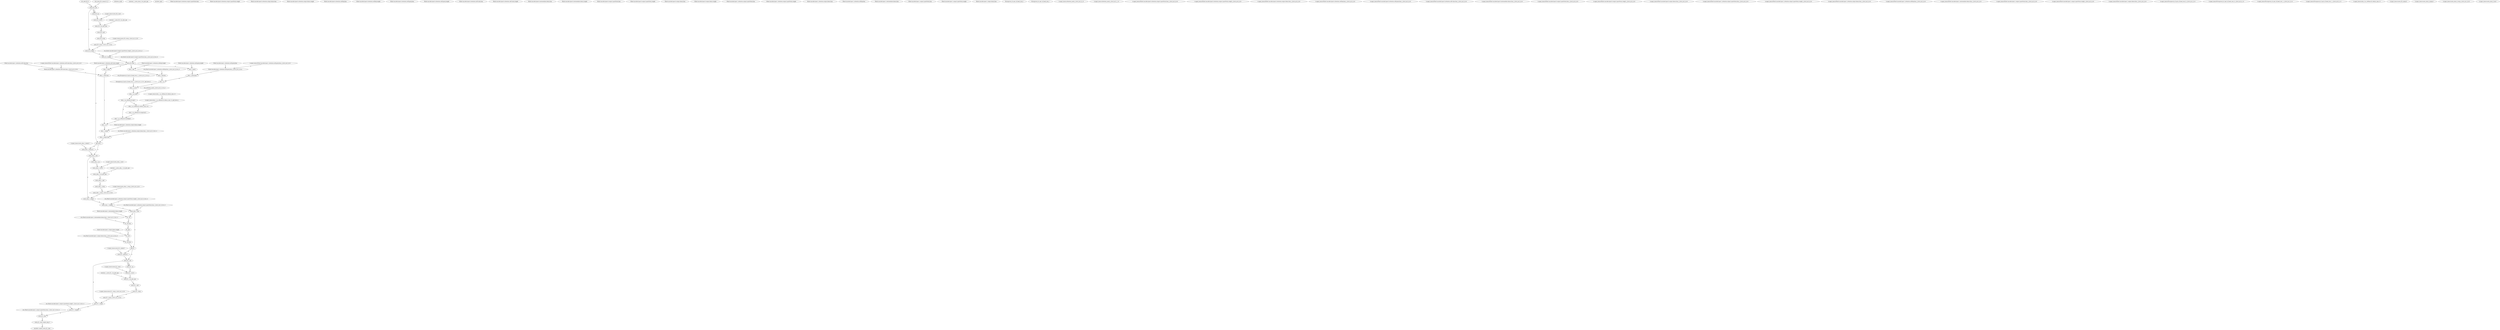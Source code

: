 digraph G {
0[label="add_ff_1"] [is_queue="0"];
1[label="add_mha_1"] [is_queue="0"];
2[label="ff.bert.encoder.layer.1.attention.self.query.bias_s_brcst_m2_0_0.lc1"] [is_queue="0"];
3[label="ff.bert.encoder.layer.1.attention.self.value.bias_s_brcst_m2_0_0.lc1"] [is_queue="0"];
4[label="ff.reciprocal_of_sqrt_of_head_size_1_s_brcst_m1_0_2.lc1_splt_brcst_2"] [is_queue="0"];
5[label="ff1_gelu"] [is_queue="0"];
6[label="ff_1_ff1"] [is_queue="0"];
7[label="ff_1_ff1.bias"] [is_queue="0"];
8[label="ff_1_ff2"] [is_queue="0"];
9[label="ff_1_ff2.bias"] [is_queue="0"];
10[label="lc.input_tensor.mha_1_as_softmax.dc.reduce_sum.1.0_splt_brcst_1"] [is_queue="0"];
11[label="mha_1_ac"] [is_queue="0"];
12[label="mha_1_as"] [is_queue="0"];
13[label="mha_1_as_div"] [is_queue="0"];
14[label="mha_1_as_mask"] [is_queue="0"];
15[label="mha_1_as_softmax.dc.exp.0"] [is_queue="0"];
16[label="mha_1_as_softmax.dc.multiply.3"] [is_queue="0"];
17[label="mha_1_as_softmax.dc.reciprocal.2"] [is_queue="0"];
18[label="mha_1_as_softmax.dc.reduce_sum.1.lc1"] [is_queue="0"];
19[label="mha_1_key"] [is_queue="0"];
20[label="mha_1_key.bias"] [is_queue="0"];
21[label="mha_1_output"] [is_queue="0"];
22[label="mha_1_output.bias"] [is_queue="0"];
23[label="mha_1_query"] [is_queue="0"];
24[label="mha_1_query.bias"] [is_queue="0"];
25[label="mha_1_value"] [is_queue="0"];
26[label="mha_1_value.bias"] [is_queue="0"];
27[label="norm_ff_0_bias"] [is_queue="0"];
28[label="norm_ff_0_output"] [is_queue="0"];
29[label="norm_ff_0_recip"] [is_queue="0"];
30[label="norm_ff_0_recip_s_brcst_m1_0_0.lc1"] [is_queue="0"];
31[label="norm_ff_0_sq"] [is_queue="0"];
32[label="norm_ff_0_sqrt"] [is_queue="0"];
33[label="norm_ff_0_sub"] [is_queue="0"];
34[label="norm_ff_0_var.lc1"] [is_queue="0"];
35[label="norm_ff_0_var_plus_eps"] [is_queue="0"];
36[label="norm_ff_0_weights"] [is_queue="0"];
37[label="norm_ff_1_bias"] [is_queue="0"];
38[label="norm_ff_1_bias_output_nop_0"] [is_queue="0"];
39[label="norm_ff_1_mean.lc1"] [is_queue="0"];
40[label="norm_ff_1_output"] [is_queue="0"];
41[label="norm_ff_1_recip"] [is_queue="0"];
42[label="norm_ff_1_recip_s_brcst_m1_0_0.lc1"] [is_queue="0"];
43[label="norm_ff_1_sq"] [is_queue="0"];
44[label="norm_ff_1_sqrt"] [is_queue="0"];
45[label="norm_ff_1_sub"] [is_queue="0"];
46[label="norm_ff_1_var.lc1"] [is_queue="0"];
47[label="norm_ff_1_var_plus_eps"] [is_queue="0"];
48[label="norm_ff_1_weights"] [is_queue="0"];
49[label="norm_mha_1_bias"] [is_queue="0"];
50[label="norm_mha_1_mean.lc1"] [is_queue="0"];
51[label="norm_mha_1_output"] [is_queue="0"];
52[label="norm_mha_1_recip"] [is_queue="0"];
53[label="norm_mha_1_recip_s_brcst_m1_0_0.lc1"] [is_queue="0"];
54[label="norm_mha_1_sq"] [is_queue="0"];
55[label="norm_mha_1_sqrt"] [is_queue="0"];
56[label="norm_mha_1_sub"] [is_queue="0"];
57[label="norm_mha_1_var.lc1"] [is_queue="0"];
58[label="norm_mha_1_var_plus_eps"] [is_queue="0"];
59[label="norm_mha_1_weights"] [is_queue="0"];
60[label="attention_mask"] [is_queue="1"];
61[label="constant_1_norm_ff_0_var_plus_eps"] [is_queue="1"];
62[label="constant_1_norm_ff_1_var_plus_eps"] [is_queue="1"];
63[label="constant_1_norm_mha_0_var_plus_eps"] [is_queue="1"];
64[label="constant_1_norm_mha_1_var_plus_eps"] [is_queue="1"];
65[label="e2e_add_ff_0_0"] [is_queue="1"];
66[label="e2e_attention_mask_s_brcst_m2_0_1.lc1_0"] [is_queue="1"];
67[label="e2e_ff.bert.encoder.layer.0.output.LayerNorm.bias_s_brcst_m2_0_0.lc1_0"] [is_queue="1"];
68[label="e2e_ff.bert.encoder.layer.0.output.LayerNorm.weight_s_brcst_m2_0_0.lc1_0"] [is_queue="1"];
69[label="e2e_ff.bert.encoder.layer.1.attention.output.LayerNorm.bias_s_brcst_m2_0_0.lc1_0"] [is_queue="1"];
70[label="e2e_ff.bert.encoder.layer.1.attention.output.LayerNorm.weight_s_brcst_m2_0_0.lc1_0"] [is_queue="1"];
71[label="e2e_ff.bert.encoder.layer.1.attention.output.dense.bias_s_brcst_m2_0_0.lc1_0"] [is_queue="1"];
72[label="e2e_ff.bert.encoder.layer.1.attention.self.key.bias_s_brcst_m2_0_0.lc1_0"] [is_queue="1"];
73[label="e2e_ff.bert.encoder.layer.1.intermediate.dense.bias_s_brcst_m2_0_0.lc1_0"] [is_queue="1"];
74[label="e2e_ff.bert.encoder.layer.1.output.LayerNorm.bias_s_brcst_m2_0_0.lc1_0"] [is_queue="1"];
75[label="e2e_ff.bert.encoder.layer.1.output.LayerNorm.weight_s_brcst_m2_0_0.lc1_0"] [is_queue="1"];
76[label="e2e_ff.bert.encoder.layer.1.output.dense.bias_s_brcst_m2_0_0.lc1_0"] [is_queue="1"];
77[label="e2e_ff.reciprocal_of_sqrt_of_head_size_1_s_brcst_m1_0_2.lc1_0"] [is_queue="1"];
78[label="e2e_norm_ff_0_mean.lc1_0"] [is_queue="1"];
79[label="encoder1.output_norm_ff_1_bias"] [is_queue="1"];
80[label="encoder_input"] [is_queue="1"];
81[label="ff.bert.encoder.layer.0.attention.output.LayerNorm.bias"] [is_queue="1"];
82[label="ff.bert.encoder.layer.0.attention.output.LayerNorm.weight"] [is_queue="1"];
83[label="ff.bert.encoder.layer.0.attention.output.dense.bias"] [is_queue="1"];
84[label="ff.bert.encoder.layer.0.attention.output.dense.weight"] [is_queue="1"];
85[label="ff.bert.encoder.layer.0.attention.self.key.bias"] [is_queue="1"];
86[label="ff.bert.encoder.layer.0.attention.self.key.weight"] [is_queue="1"];
87[label="ff.bert.encoder.layer.0.attention.self.query.bias"] [is_queue="1"];
88[label="ff.bert.encoder.layer.0.attention.self.query.weight"] [is_queue="1"];
89[label="ff.bert.encoder.layer.0.attention.self.value.bias"] [is_queue="1"];
90[label="ff.bert.encoder.layer.0.attention.self.value.weight"] [is_queue="1"];
91[label="ff.bert.encoder.layer.0.intermediate.dense.bias"] [is_queue="1"];
92[label="ff.bert.encoder.layer.0.intermediate.dense.weight"] [is_queue="1"];
93[label="ff.bert.encoder.layer.0.output.LayerNorm.bias"] [is_queue="1"];
94[label="ff.bert.encoder.layer.0.output.LayerNorm.weight"] [is_queue="1"];
95[label="ff.bert.encoder.layer.0.output.dense.bias"] [is_queue="1"];
96[label="ff.bert.encoder.layer.0.output.dense.weight"] [is_queue="1"];
97[label="ff.bert.encoder.layer.1.attention.output.LayerNorm.bias"] [is_queue="1"];
98[label="ff.bert.encoder.layer.1.attention.output.LayerNorm.weight"] [is_queue="1"];
99[label="ff.bert.encoder.layer.1.attention.output.dense.bias"] [is_queue="1"];
100[label="ff.bert.encoder.layer.1.attention.output.dense.weight"] [is_queue="1"];
101[label="ff.bert.encoder.layer.1.attention.self.key.bias"] [is_queue="1"];
102[label="ff.bert.encoder.layer.1.attention.self.key.weight"] [is_queue="1"];
103[label="ff.bert.encoder.layer.1.attention.self.query.bias"] [is_queue="1"];
104[label="ff.bert.encoder.layer.1.attention.self.query.weight"] [is_queue="1"];
105[label="ff.bert.encoder.layer.1.attention.self.value.bias"] [is_queue="1"];
106[label="ff.bert.encoder.layer.1.attention.self.value.weight"] [is_queue="1"];
107[label="ff.bert.encoder.layer.1.intermediate.dense.bias"] [is_queue="1"];
108[label="ff.bert.encoder.layer.1.intermediate.dense.weight"] [is_queue="1"];
109[label="ff.bert.encoder.layer.1.output.LayerNorm.bias"] [is_queue="1"];
110[label="ff.bert.encoder.layer.1.output.LayerNorm.weight"] [is_queue="1"];
111[label="ff.bert.encoder.layer.1.output.dense.bias"] [is_queue="1"];
112[label="ff.bert.encoder.layer.1.output.dense.weight"] [is_queue="1"];
113[label="ff.reciprocal_of_sqrt_of_head_size_0"] [is_queue="1"];
114[label="ff.reciprocal_of_sqrt_of_head_size_1"] [is_queue="1"];
115[label="lc.input_tensor.attention_mask_s_brcst_m2_0_1.0"] [is_queue="1"];
116[label="lc.input_tensor.attention_mask_s_brcst_m2_1_1.0"] [is_queue="1"];
117[label="lc.input_tensor.ff.bert.encoder.layer.0.attention.output.LayerNorm.bias_s_brcst_m2_0_0.0"] [is_queue="1"];
118[label="lc.input_tensor.ff.bert.encoder.layer.0.attention.output.LayerNorm.weight_s_brcst_m2_0_0.0"] [is_queue="1"];
119[label="lc.input_tensor.ff.bert.encoder.layer.0.attention.output.dense.bias_s_brcst_m2_0_0.0"] [is_queue="1"];
120[label="lc.input_tensor.ff.bert.encoder.layer.0.attention.self.key.bias_s_brcst_m2_0_0.0"] [is_queue="1"];
121[label="lc.input_tensor.ff.bert.encoder.layer.0.attention.self.query.bias_s_brcst_m2_0_0.0"] [is_queue="1"];
122[label="lc.input_tensor.ff.bert.encoder.layer.0.attention.self.value.bias_s_brcst_m2_0_0.0"] [is_queue="1"];
123[label="lc.input_tensor.ff.bert.encoder.layer.0.intermediate.dense.bias_s_brcst_m2_0_0.0"] [is_queue="1"];
124[label="lc.input_tensor.ff.bert.encoder.layer.0.output.LayerNorm.bias_s_brcst_m2_0_0.0"] [is_queue="1"];
125[label="lc.input_tensor.ff.bert.encoder.layer.0.output.LayerNorm.weight_s_brcst_m2_0_0.0"] [is_queue="1"];
126[label="lc.input_tensor.ff.bert.encoder.layer.0.output.dense.bias_s_brcst_m2_0_0.0"] [is_queue="1"];
127[label="lc.input_tensor.ff.bert.encoder.layer.1.attention.output.LayerNorm.bias_s_brcst_m2_0_0.0"] [is_queue="1"];
128[label="lc.input_tensor.ff.bert.encoder.layer.1.attention.output.LayerNorm.weight_s_brcst_m2_0_0.0"] [is_queue="1"];
129[label="lc.input_tensor.ff.bert.encoder.layer.1.attention.output.dense.bias_s_brcst_m2_0_0.0"] [is_queue="1"];
130[label="lc.input_tensor.ff.bert.encoder.layer.1.attention.self.key.bias_s_brcst_m2_0_0.0"] [is_queue="1"];
131[label="lc.input_tensor.ff.bert.encoder.layer.1.attention.self.query.bias_s_brcst_m2_0_0.0"] [is_queue="1"];
132[label="lc.input_tensor.ff.bert.encoder.layer.1.attention.self.value.bias_s_brcst_m2_0_0.0"] [is_queue="1"];
133[label="lc.input_tensor.ff.bert.encoder.layer.1.intermediate.dense.bias_s_brcst_m2_0_0.0"] [is_queue="1"];
134[label="lc.input_tensor.ff.bert.encoder.layer.1.output.LayerNorm.bias_s_brcst_m2_0_0.0"] [is_queue="1"];
135[label="lc.input_tensor.ff.bert.encoder.layer.1.output.LayerNorm.weight_s_brcst_m2_0_0.0"] [is_queue="1"];
136[label="lc.input_tensor.ff.bert.encoder.layer.1.output.dense.bias_s_brcst_m2_0_0.0"] [is_queue="1"];
137[label="lc.input_tensor.ff.reciprocal_of_sqrt_of_head_size_0_s_brcst_m1_0_2.0"] [is_queue="1"];
138[label="lc.input_tensor.ff.reciprocal_of_sqrt_of_head_size_0_s_brcst_m2_0_1.0"] [is_queue="1"];
139[label="lc.input_tensor.ff.reciprocal_of_sqrt_of_head_size_1_s_brcst_m1_0_2.0"] [is_queue="1"];
140[label="lc.input_tensor.ff.reciprocal_of_sqrt_of_head_size_1_s_brcst_m2_0_1.0"] [is_queue="1"];
141[label="lc.input_tensor.mha_0_as_softmax.dc.reduce_sum.1.0"] [is_queue="1"];
142[label="lc.input_tensor.mha_1_as_softmax.dc.reduce_sum.1.0"] [is_queue="1"];
143[label="lc.input_tensor.norm_ff_0_mean.0"] [is_queue="1"];
144[label="lc.input_tensor.norm_ff_0_recip_s_brcst_m1_0_0.0"] [is_queue="1"];
145[label="lc.input_tensor.norm_ff_0_var.0"] [is_queue="1"];
146[label="lc.input_tensor.norm_ff_1_mean.0"] [is_queue="1"];
147[label="lc.input_tensor.norm_ff_1_recip_s_brcst_m1_0_0.0"] [is_queue="1"];
148[label="lc.input_tensor.norm_ff_1_var.0"] [is_queue="1"];
149[label="lc.input_tensor.norm_mha_0_mean.0"] [is_queue="1"];
150[label="lc.input_tensor.norm_mha_0_recip_s_brcst_m1_0_0.0"] [is_queue="1"];
151[label="lc.input_tensor.norm_mha_0_var.0"] [is_queue="1"];
152[label="lc.input_tensor.norm_mha_1_mean.0"] [is_queue="1"];
153[label="lc.input_tensor.norm_mha_1_recip_s_brcst_m1_0_0.0"] [is_queue="1"];
154[label="lc.input_tensor.norm_mha_1_var.0"] [is_queue="1"];
49->0 [label="0"];
9->0 [label="1"];
27->1 [label="0"];
22->1 [label="1"];
131->2 [label="0"];
103->2 [label="1"];
132->3 [label="0"];
105->3 [label="1"];
77->4 [label="0"];
7->5 [label="0"];
49->6 [label="0"];
108->6 [label="1"];
6->7 [label="0"];
73->7 [label="1"];
5->8 [label="0"];
112->8 [label="1"];
8->9 [label="0"];
76->9 [label="1"];
142->10 [label="0"];
16->11 [label="0"];
26->11 [label="1"];
24->12 [label="0"];
20->12 [label="1"];
12->13 [label="0"];
4->13 [label="1"];
13->14 [label="0"];
66->14 [label="1"];
14->15 [label="0"];
15->16 [label="0"];
17->16 [label="1"];
18->17 [label="0"];
15->18 [label="0"];
10->18 [label="1"];
27->19 [label="0"];
102->19 [label="1"];
19->20 [label="0"];
72->20 [label="1"];
11->21 [label="0"];
100->21 [label="1"];
21->22 [label="0"];
71->22 [label="1"];
27->23 [label="0"];
104->23 [label="1"];
23->24 [label="0"];
2->24 [label="1"];
27->25 [label="0"];
106->25 [label="1"];
25->26 [label="0"];
3->26 [label="1"];
36->27 [label="0"];
67->27 [label="1"];
33->28 [label="0"];
30->28 [label="1"];
32->29 [label="0"];
29->30 [label="0"];
144->30 [label="1"];
33->31 [label="0"];
33->31 [label="1"];
35->32 [label="0"];
65->33 [label="0"];
78->33 [label="1"];
31->34 [label="0"];
145->34 [label="1"];
34->35 [label="0"];
61->35 [label="1"];
28->36 [label="0"];
68->36 [label="1"];
48->37 [label="0"];
74->37 [label="1"];
37->38 [label="0"];
0->39 [label="0"];
146->39 [label="1"];
45->40 [label="0"];
42->40 [label="1"];
44->41 [label="0"];
41->42 [label="0"];
147->42 [label="1"];
45->43 [label="0"];
45->43 [label="1"];
47->44 [label="0"];
0->45 [label="0"];
39->45 [label="1"];
43->46 [label="0"];
148->46 [label="1"];
46->47 [label="0"];
62->47 [label="1"];
40->48 [label="0"];
75->48 [label="1"];
59->49 [label="0"];
69->49 [label="1"];
1->50 [label="0"];
152->50 [label="1"];
56->51 [label="0"];
53->51 [label="1"];
55->52 [label="0"];
52->53 [label="0"];
153->53 [label="1"];
56->54 [label="0"];
56->54 [label="1"];
58->55 [label="0"];
1->56 [label="0"];
50->56 [label="1"];
54->57 [label="0"];
154->57 [label="1"];
57->58 [label="0"];
64->58 [label="1"];
51->59 [label="0"];
70->59 [label="1"];
38->79 [label="0"];
}
